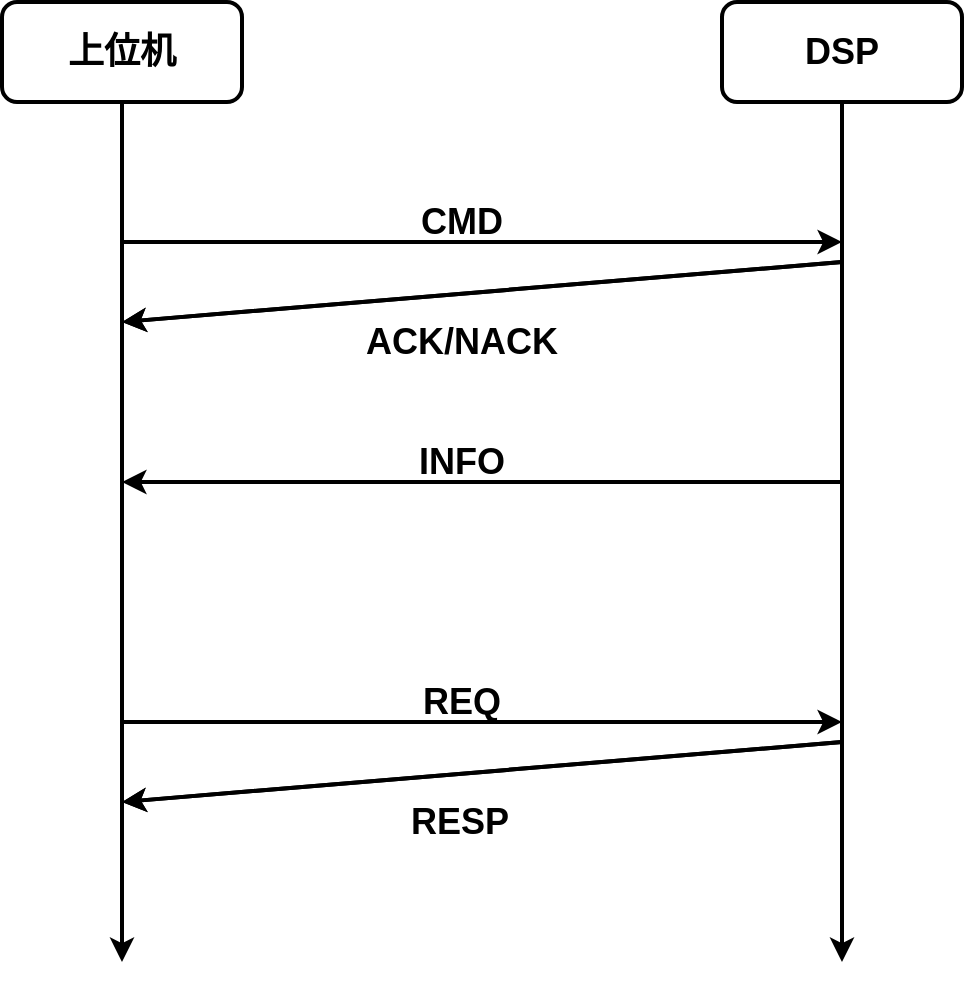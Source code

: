 <mxfile version="14.2.7" type="github" pages="6">
  <diagram id="d8l00uiHQtOS9tGdw6t3" name="USART">
    <mxGraphModel dx="1115" dy="752" grid="1" gridSize="10" guides="1" tooltips="1" connect="1" arrows="1" fold="1" page="1" pageScale="1" pageWidth="827" pageHeight="1169" math="0" shadow="0">
      <root>
        <mxCell id="0" />
        <mxCell id="1" parent="0" />
        <mxCell id="1lrp6incX57p_t-rB5LA-7" value="" style="edgeStyle=orthogonalEdgeStyle;rounded=0;orthogonalLoop=1;jettySize=auto;html=1;strokeWidth=2;" parent="1" source="1lrp6incX57p_t-rB5LA-1" edge="1">
          <mxGeometry relative="1" as="geometry">
            <mxPoint x="220" y="800" as="targetPoint" />
          </mxGeometry>
        </mxCell>
        <mxCell id="1lrp6incX57p_t-rB5LA-9" value="" style="edgeStyle=orthogonalEdgeStyle;rounded=0;orthogonalLoop=1;jettySize=auto;html=1;strokeWidth=2;" parent="1" source="1lrp6incX57p_t-rB5LA-5" edge="1">
          <mxGeometry relative="1" as="geometry">
            <mxPoint x="580" y="800" as="targetPoint" />
          </mxGeometry>
        </mxCell>
        <mxCell id="1lrp6incX57p_t-rB5LA-5" value="&lt;span style=&quot;font-size: 18px&quot;&gt;&lt;b&gt;DSP&lt;/b&gt;&lt;/span&gt;" style="rounded=1;whiteSpace=wrap;html=1;strokeWidth=2;" parent="1" vertex="1">
          <mxGeometry x="520" y="320" width="120" height="50" as="geometry" />
        </mxCell>
        <mxCell id="1lrp6incX57p_t-rB5LA-1" value="&lt;font style=&quot;font-size: 18px&quot;&gt;&lt;b&gt;上位机&lt;/b&gt;&lt;/font&gt;" style="rounded=1;whiteSpace=wrap;html=1;strokeWidth=2;" parent="1" vertex="1">
          <mxGeometry x="160" y="320" width="120" height="50" as="geometry" />
        </mxCell>
        <mxCell id="1lrp6incX57p_t-rB5LA-10" value="" style="endArrow=classic;html=1;strokeWidth=2;" parent="1" edge="1">
          <mxGeometry width="50" height="50" relative="1" as="geometry">
            <mxPoint x="220" y="440" as="sourcePoint" />
            <mxPoint x="580" y="440" as="targetPoint" />
          </mxGeometry>
        </mxCell>
        <mxCell id="1lrp6incX57p_t-rB5LA-11" value="CMD" style="text;html=1;strokeColor=none;fillColor=none;align=center;verticalAlign=middle;whiteSpace=wrap;rounded=0;fontSize=18;fontStyle=1" parent="1" vertex="1">
          <mxGeometry x="330" y="420" width="120" height="20" as="geometry" />
        </mxCell>
        <mxCell id="1lrp6incX57p_t-rB5LA-12" value="" style="endArrow=classic;html=1;strokeWidth=2;" parent="1" edge="1">
          <mxGeometry width="50" height="50" relative="1" as="geometry">
            <mxPoint x="580" y="450" as="sourcePoint" />
            <mxPoint x="220" y="480" as="targetPoint" />
          </mxGeometry>
        </mxCell>
        <mxCell id="1lrp6incX57p_t-rB5LA-13" value="ACK/NACK" style="text;html=1;strokeColor=none;fillColor=none;align=center;verticalAlign=middle;whiteSpace=wrap;rounded=0;fontSize=18;fontStyle=1" parent="1" vertex="1">
          <mxGeometry x="330" y="480" width="120" height="20" as="geometry" />
        </mxCell>
        <mxCell id="1lrp6incX57p_t-rB5LA-14" value="" style="endArrow=classic;html=1;strokeWidth=2;" parent="1" edge="1">
          <mxGeometry width="50" height="50" relative="1" as="geometry">
            <mxPoint x="580" y="560" as="sourcePoint" />
            <mxPoint x="220" y="560" as="targetPoint" />
          </mxGeometry>
        </mxCell>
        <mxCell id="1lrp6incX57p_t-rB5LA-15" value="" style="endArrow=classic;html=1;strokeWidth=2;" parent="1" edge="1">
          <mxGeometry width="50" height="50" relative="1" as="geometry">
            <mxPoint x="580" y="450" as="sourcePoint" />
            <mxPoint x="220" y="480" as="targetPoint" />
          </mxGeometry>
        </mxCell>
        <mxCell id="1lrp6incX57p_t-rB5LA-16" value="INFO" style="text;html=1;strokeColor=none;fillColor=none;align=center;verticalAlign=middle;whiteSpace=wrap;rounded=0;fontSize=18;fontStyle=1" parent="1" vertex="1">
          <mxGeometry x="330" y="540" width="120" height="20" as="geometry" />
        </mxCell>
        <mxCell id="1lrp6incX57p_t-rB5LA-17" value="" style="endArrow=classic;html=1;strokeWidth=2;" parent="1" edge="1">
          <mxGeometry width="50" height="50" relative="1" as="geometry">
            <mxPoint x="220" y="680" as="sourcePoint" />
            <mxPoint x="580" y="680" as="targetPoint" />
          </mxGeometry>
        </mxCell>
        <mxCell id="1lrp6incX57p_t-rB5LA-18" value="REQ" style="text;html=1;strokeColor=none;fillColor=none;align=center;verticalAlign=middle;whiteSpace=wrap;rounded=0;fontSize=18;fontStyle=1" parent="1" vertex="1">
          <mxGeometry x="330" y="660" width="120" height="20" as="geometry" />
        </mxCell>
        <mxCell id="1lrp6incX57p_t-rB5LA-19" value="" style="endArrow=classic;html=1;strokeWidth=2;" parent="1" edge="1">
          <mxGeometry width="50" height="50" relative="1" as="geometry">
            <mxPoint x="580" y="690" as="sourcePoint" />
            <mxPoint x="220" y="720" as="targetPoint" />
          </mxGeometry>
        </mxCell>
        <mxCell id="1lrp6incX57p_t-rB5LA-20" value="RESP" style="text;html=1;strokeColor=none;fillColor=none;align=center;verticalAlign=middle;whiteSpace=wrap;rounded=0;fontSize=18;fontStyle=1" parent="1" vertex="1">
          <mxGeometry x="329" y="720" width="120" height="20" as="geometry" />
        </mxCell>
        <mxCell id="1lrp6incX57p_t-rB5LA-21" value="" style="endArrow=classic;html=1;strokeWidth=2;" parent="1" edge="1">
          <mxGeometry width="50" height="50" relative="1" as="geometry">
            <mxPoint x="580" y="690" as="sourcePoint" />
            <mxPoint x="220" y="720" as="targetPoint" />
          </mxGeometry>
        </mxCell>
      </root>
    </mxGraphModel>
  </diagram>
  <diagram id="uB0eoChKlG8_a2nybtf9" name="AES-128">
    <mxGraphModel dx="929" dy="627" grid="1" gridSize="10" guides="1" tooltips="1" connect="1" arrows="1" fold="1" page="1" pageScale="1" pageWidth="1169" pageHeight="827" math="0" shadow="0">
      <root>
        <mxCell id="XtpoNEnzLTLve9glvuTX-0" />
        <mxCell id="XtpoNEnzLTLve9glvuTX-1" parent="XtpoNEnzLTLve9glvuTX-0" />
        <mxCell id="irNtUXnrF6-HoIE5s3nc-3" value="" style="outlineConnect=0;fontColor=#232F3E;gradientColor=none;fillColor=#232F3E;strokeColor=none;dashed=0;verticalLabelPosition=bottom;verticalAlign=top;align=center;html=1;fontSize=12;fontStyle=0;aspect=fixed;pointerEvents=1;shape=mxgraph.aws4.internet;" parent="XtpoNEnzLTLve9glvuTX-1" vertex="1">
          <mxGeometry x="390" y="230" width="78" height="48" as="geometry" />
        </mxCell>
        <mxCell id="irNtUXnrF6-HoIE5s3nc-5" value="" style="edgeStyle=orthogonalEdgeStyle;html=1;endArrow=open;elbow=vertical;startArrow=open;startFill=0;endFill=0;strokeColor=#545B64;rounded=0;strokeWidth=3;" parent="XtpoNEnzLTLve9glvuTX-1" edge="1">
          <mxGeometry width="100" relative="1" as="geometry">
            <mxPoint x="320" y="416" as="sourcePoint" />
            <mxPoint x="710" y="416" as="targetPoint" />
          </mxGeometry>
        </mxCell>
        <mxCell id="R_vLxX2UbocM7xqHj_G3-1" value="USART" style="edgeLabel;html=1;align=center;verticalAlign=middle;resizable=0;points=[];fontStyle=1" vertex="1" connectable="0" parent="irNtUXnrF6-HoIE5s3nc-5">
          <mxGeometry x="-0.061" y="2" relative="1" as="geometry">
            <mxPoint x="-13" as="offset" />
          </mxGeometry>
        </mxCell>
        <mxCell id="irNtUXnrF6-HoIE5s3nc-9" value="" style="pointerEvents=1;shadow=0;dashed=0;html=1;strokeColor=none;fillColor=#434445;aspect=fixed;labelPosition=center;verticalLabelPosition=bottom;verticalAlign=top;align=center;outlineConnect=0;shape=mxgraph.vvd.cpu;" parent="XtpoNEnzLTLve9glvuTX-1" vertex="1">
          <mxGeometry x="730" y="376.5" width="80" height="80" as="geometry" />
        </mxCell>
        <mxCell id="irNtUXnrF6-HoIE5s3nc-15" value="" style="pointerEvents=1;shadow=0;dashed=0;html=1;strokeColor=none;fillColor=#434445;aspect=fixed;labelPosition=center;verticalLabelPosition=bottom;verticalAlign=top;align=center;outlineConnect=0;shape=mxgraph.vvd.phone;" parent="XtpoNEnzLTLve9glvuTX-1" vertex="1">
          <mxGeometry x="600" y="230" width="29.5" height="50" as="geometry" />
        </mxCell>
        <mxCell id="irNtUXnrF6-HoIE5s3nc-16" value="" style="pointerEvents=1;shadow=0;dashed=0;html=1;strokeColor=none;fillColor=#434445;aspect=fixed;labelPosition=center;verticalLabelPosition=bottom;verticalAlign=top;align=center;outlineConnect=0;shape=mxgraph.vvd.storage;" parent="XtpoNEnzLTLve9glvuTX-1" vertex="1">
          <mxGeometry x="980" y="391.5" width="37.5" height="50" as="geometry" />
        </mxCell>
        <mxCell id="irNtUXnrF6-HoIE5s3nc-17" value="" style="pointerEvents=1;shadow=0;dashed=0;html=1;strokeColor=none;fillColor=#434445;aspect=fixed;labelPosition=center;verticalLabelPosition=bottom;verticalAlign=top;align=center;outlineConnect=0;shape=mxgraph.vvd.monitor;strokeWidth=2;" parent="XtpoNEnzLTLve9glvuTX-1" vertex="1">
          <mxGeometry x="200" y="397.02" width="100" height="93" as="geometry" />
        </mxCell>
        <mxCell id="irNtUXnrF6-HoIE5s3nc-18" value="" style="edgeStyle=orthogonalEdgeStyle;html=1;endArrow=openThin;elbow=vertical;startArrow=openThin;startFill=0;endFill=0;strokeColor=#545B64;rounded=0;strokeWidth=3;" parent="XtpoNEnzLTLve9glvuTX-1" edge="1">
          <mxGeometry width="100" relative="1" as="geometry">
            <mxPoint x="837" y="416" as="sourcePoint" />
            <mxPoint x="957" y="416" as="targetPoint" />
            <Array as="points">
              <mxPoint x="857" y="416" />
              <mxPoint x="857" y="416" />
            </Array>
          </mxGeometry>
        </mxCell>
        <mxCell id="R_vLxX2UbocM7xqHj_G3-2" value="&lt;b&gt;SPI&lt;/b&gt;" style="edgeLabel;html=1;align=center;verticalAlign=middle;resizable=0;points=[];" vertex="1" connectable="0" parent="irNtUXnrF6-HoIE5s3nc-18">
          <mxGeometry x="-0.205" y="-1" relative="1" as="geometry">
            <mxPoint x="15.57" y="-0.5" as="offset" />
          </mxGeometry>
        </mxCell>
        <mxCell id="irNtUXnrF6-HoIE5s3nc-25" value="" style="endArrow=classic;html=1;strokeWidth=3;dashed=1;" parent="XtpoNEnzLTLve9glvuTX-1" edge="1">
          <mxGeometry width="50" height="50" relative="1" as="geometry">
            <mxPoint x="280" y="360" as="sourcePoint" />
            <mxPoint x="360" y="280" as="targetPoint" />
          </mxGeometry>
        </mxCell>
        <mxCell id="irNtUXnrF6-HoIE5s3nc-26" value="" style="endArrow=classic;html=1;strokeWidth=3;dashed=1;" parent="XtpoNEnzLTLve9glvuTX-1" edge="1">
          <mxGeometry width="50" height="50" relative="1" as="geometry">
            <mxPoint x="488" y="254.5" as="sourcePoint" />
            <mxPoint x="580" y="255" as="targetPoint" />
            <Array as="points">
              <mxPoint x="528" y="254.5" />
            </Array>
          </mxGeometry>
        </mxCell>
        <mxCell id="BTcHhlF0HG6tB9kw8Ztz-0" value="" style="endArrow=classic;html=1;strokeWidth=3;dashed=1;dashPattern=1 2;" parent="XtpoNEnzLTLve9glvuTX-1" edge="1">
          <mxGeometry width="50" height="50" relative="1" as="geometry">
            <mxPoint x="650" y="278" as="sourcePoint" />
            <mxPoint x="730" y="358" as="targetPoint" />
          </mxGeometry>
        </mxCell>
        <mxCell id="R_vLxX2UbocM7xqHj_G3-0" value="&lt;b&gt;BLE&lt;/b&gt;" style="edgeLabel;html=1;align=center;verticalAlign=middle;resizable=0;points=[];" vertex="1" connectable="0" parent="BTcHhlF0HG6tB9kw8Ztz-0">
          <mxGeometry x="-0.223" y="-1" relative="1" as="geometry">
            <mxPoint as="offset" />
          </mxGeometry>
        </mxCell>
        <mxCell id="BTcHhlF0HG6tB9kw8Ztz-1" value="电脑" style="text;html=1;strokeColor=none;fillColor=none;align=center;verticalAlign=middle;whiteSpace=wrap;rounded=0;fontSize=18;fontStyle=1" parent="XtpoNEnzLTLve9glvuTX-1" vertex="1">
          <mxGeometry x="230" y="520" width="40" height="20" as="geometry" />
        </mxCell>
        <mxCell id="BTcHhlF0HG6tB9kw8Ztz-2" value="DSP处理器" style="text;html=1;strokeColor=none;fillColor=none;align=center;verticalAlign=middle;whiteSpace=wrap;rounded=0;fontSize=18;fontStyle=1" parent="XtpoNEnzLTLve9glvuTX-1" vertex="1">
          <mxGeometry x="715" y="480" width="110" height="20" as="geometry" />
        </mxCell>
        <mxCell id="BTcHhlF0HG6tB9kw8Ztz-3" value="存储器" style="text;html=1;strokeColor=none;fillColor=none;align=center;verticalAlign=middle;whiteSpace=wrap;rounded=0;fontSize=18;fontStyle=1" parent="XtpoNEnzLTLve9glvuTX-1" vertex="1">
          <mxGeometry x="970" y="476.89" width="70" height="20" as="geometry" />
        </mxCell>
        <mxCell id="BTcHhlF0HG6tB9kw8Ztz-4" value="移动设备" style="text;html=1;strokeColor=none;fillColor=none;align=center;verticalAlign=middle;whiteSpace=wrap;rounded=0;fontSize=18;fontStyle=1" parent="XtpoNEnzLTLve9glvuTX-1" vertex="1">
          <mxGeometry x="564.63" y="300.84" width="100.25" height="20" as="geometry" />
        </mxCell>
        <mxCell id="BTcHhlF0HG6tB9kw8Ztz-5" value="服务器" style="text;html=1;strokeColor=none;fillColor=none;align=center;verticalAlign=middle;whiteSpace=wrap;rounded=0;fontSize=18;fontStyle=1" parent="XtpoNEnzLTLve9glvuTX-1" vertex="1">
          <mxGeometry x="378.88" y="300.84" width="100.25" height="20" as="geometry" />
        </mxCell>
      </root>
    </mxGraphModel>
  </diagram>
  <diagram id="Euts3l9N-BbqJIftRu5f" name="Updata_1">
    <mxGraphModel dx="1942" dy="751" grid="1" gridSize="10" guides="1" tooltips="1" connect="1" arrows="1" fold="1" page="1" pageScale="1" pageWidth="827" pageHeight="1169" math="0" shadow="0">
      <root>
        <mxCell id="hb4GJJWc2kfYbuBZwpcb-0" />
        <mxCell id="hb4GJJWc2kfYbuBZwpcb-1" parent="hb4GJJWc2kfYbuBZwpcb-0" />
        <mxCell id="m0pYkQwwo8MMWGlXTu1d-0" value="" style="edgeStyle=orthogonalEdgeStyle;rounded=0;orthogonalLoop=1;jettySize=auto;html=1;strokeWidth=2;" parent="hb4GJJWc2kfYbuBZwpcb-1" source="m0pYkQwwo8MMWGlXTu1d-3" edge="1">
          <mxGeometry relative="1" as="geometry">
            <mxPoint x="250" y="920" as="targetPoint" />
            <Array as="points">
              <mxPoint x="250" y="450" />
              <mxPoint x="250" y="450" />
            </Array>
          </mxGeometry>
        </mxCell>
        <mxCell id="m0pYkQwwo8MMWGlXTu1d-1" value="" style="edgeStyle=orthogonalEdgeStyle;rounded=0;orthogonalLoop=1;jettySize=auto;html=1;strokeWidth=2;" parent="hb4GJJWc2kfYbuBZwpcb-1" source="m0pYkQwwo8MMWGlXTu1d-2" edge="1">
          <mxGeometry relative="1" as="geometry">
            <mxPoint x="610" y="920" as="targetPoint" />
          </mxGeometry>
        </mxCell>
        <mxCell id="m0pYkQwwo8MMWGlXTu1d-2" value="&lt;span style=&quot;font-size: 18px&quot;&gt;&lt;b&gt;DSP&lt;/b&gt;&lt;/span&gt;" style="rounded=1;whiteSpace=wrap;html=1;strokeWidth=2;" parent="hb4GJJWc2kfYbuBZwpcb-1" vertex="1">
          <mxGeometry x="550" y="60" width="120" height="50" as="geometry" />
        </mxCell>
        <mxCell id="m0pYkQwwo8MMWGlXTu1d-3" value="&lt;font style=&quot;font-size: 18px&quot;&gt;&lt;b&gt;上位机&lt;/b&gt;&lt;/font&gt;" style="rounded=1;whiteSpace=wrap;html=1;strokeWidth=2;" parent="hb4GJJWc2kfYbuBZwpcb-1" vertex="1">
          <mxGeometry x="190" y="60" width="120" height="50" as="geometry" />
        </mxCell>
        <mxCell id="m0pYkQwwo8MMWGlXTu1d-4" value="" style="endArrow=classic;html=1;strokeWidth=2;" parent="hb4GJJWc2kfYbuBZwpcb-1" edge="1">
          <mxGeometry width="50" height="50" relative="1" as="geometry">
            <mxPoint x="250" y="320" as="sourcePoint" />
            <mxPoint x="610" y="320" as="targetPoint" />
          </mxGeometry>
        </mxCell>
        <mxCell id="m0pYkQwwo8MMWGlXTu1d-5" value="开始传输" style="text;html=1;strokeColor=none;fillColor=none;align=center;verticalAlign=middle;whiteSpace=wrap;rounded=0;fontSize=18;fontStyle=1" parent="hb4GJJWc2kfYbuBZwpcb-1" vertex="1">
          <mxGeometry x="360" y="300" width="120" height="20" as="geometry" />
        </mxCell>
        <mxCell id="m0pYkQwwo8MMWGlXTu1d-6" value="" style="endArrow=classic;html=1;strokeWidth=2;" parent="hb4GJJWc2kfYbuBZwpcb-1" edge="1">
          <mxGeometry width="50" height="50" relative="1" as="geometry">
            <mxPoint x="610" y="330" as="sourcePoint" />
            <mxPoint x="250" y="360" as="targetPoint" />
          </mxGeometry>
        </mxCell>
        <mxCell id="m0pYkQwwo8MMWGlXTu1d-7" value="ACK/NACK" style="text;html=1;strokeColor=none;fillColor=none;align=center;verticalAlign=middle;whiteSpace=wrap;rounded=0;fontSize=18;fontStyle=1" parent="hb4GJJWc2kfYbuBZwpcb-1" vertex="1">
          <mxGeometry x="360" y="360" width="120" height="20" as="geometry" />
        </mxCell>
        <mxCell id="m0pYkQwwo8MMWGlXTu1d-9" value="" style="endArrow=classic;html=1;strokeWidth=2;" parent="hb4GJJWc2kfYbuBZwpcb-1" edge="1">
          <mxGeometry width="50" height="50" relative="1" as="geometry">
            <mxPoint x="610" y="330" as="sourcePoint" />
            <mxPoint x="250" y="360" as="targetPoint" />
          </mxGeometry>
        </mxCell>
        <mxCell id="m0pYkQwwo8MMWGlXTu1d-11" value="" style="endArrow=classic;html=1;strokeWidth=2;" parent="hb4GJJWc2kfYbuBZwpcb-1" edge="1">
          <mxGeometry width="50" height="50" relative="1" as="geometry">
            <mxPoint x="250" y="760" as="sourcePoint" />
            <mxPoint x="610" y="760" as="targetPoint" />
          </mxGeometry>
        </mxCell>
        <mxCell id="m0pYkQwwo8MMWGlXTu1d-12" value="传输结束" style="text;html=1;strokeColor=none;fillColor=none;align=center;verticalAlign=middle;whiteSpace=wrap;rounded=0;fontSize=18;fontStyle=1" parent="hb4GJJWc2kfYbuBZwpcb-1" vertex="1">
          <mxGeometry x="360" y="740" width="120" height="20" as="geometry" />
        </mxCell>
        <mxCell id="m0pYkQwwo8MMWGlXTu1d-13" value="" style="endArrow=classic;html=1;strokeWidth=2;" parent="hb4GJJWc2kfYbuBZwpcb-1" edge="1">
          <mxGeometry width="50" height="50" relative="1" as="geometry">
            <mxPoint x="610" y="770" as="sourcePoint" />
            <mxPoint x="250" y="800" as="targetPoint" />
          </mxGeometry>
        </mxCell>
        <mxCell id="m0pYkQwwo8MMWGlXTu1d-15" value="" style="endArrow=classic;html=1;strokeWidth=2;" parent="hb4GJJWc2kfYbuBZwpcb-1" edge="1">
          <mxGeometry width="50" height="50" relative="1" as="geometry">
            <mxPoint x="610" y="770" as="sourcePoint" />
            <mxPoint x="250" y="800" as="targetPoint" />
          </mxGeometry>
        </mxCell>
        <mxCell id="m0pYkQwwo8MMWGlXTu1d-16" value="" style="endArrow=classic;html=1;strokeWidth=2;" parent="hb4GJJWc2kfYbuBZwpcb-1" edge="1">
          <mxGeometry width="50" height="50" relative="1" as="geometry">
            <mxPoint x="250" y="440" as="sourcePoint" />
            <mxPoint x="610" y="440" as="targetPoint" />
          </mxGeometry>
        </mxCell>
        <mxCell id="m0pYkQwwo8MMWGlXTu1d-17" value="Block1" style="text;html=1;strokeColor=none;fillColor=none;align=center;verticalAlign=middle;whiteSpace=wrap;rounded=0;fontSize=18;fontStyle=1" parent="hb4GJJWc2kfYbuBZwpcb-1" vertex="1">
          <mxGeometry x="360" y="420" width="120" height="20" as="geometry" />
        </mxCell>
        <mxCell id="m0pYkQwwo8MMWGlXTu1d-18" value="" style="endArrow=classic;html=1;strokeWidth=2;" parent="hb4GJJWc2kfYbuBZwpcb-1" edge="1">
          <mxGeometry width="50" height="50" relative="1" as="geometry">
            <mxPoint x="610" y="450" as="sourcePoint" />
            <mxPoint x="250" y="480" as="targetPoint" />
          </mxGeometry>
        </mxCell>
        <mxCell id="m0pYkQwwo8MMWGlXTu1d-19" value="ACK/NACK" style="text;html=1;strokeColor=none;fillColor=none;align=center;verticalAlign=middle;whiteSpace=wrap;rounded=0;fontSize=18;fontStyle=1" parent="hb4GJJWc2kfYbuBZwpcb-1" vertex="1">
          <mxGeometry x="360" y="480" width="120" height="20" as="geometry" />
        </mxCell>
        <mxCell id="m0pYkQwwo8MMWGlXTu1d-20" value="" style="endArrow=classic;html=1;strokeWidth=2;" parent="hb4GJJWc2kfYbuBZwpcb-1" edge="1">
          <mxGeometry width="50" height="50" relative="1" as="geometry">
            <mxPoint x="610" y="450" as="sourcePoint" />
            <mxPoint x="250" y="480" as="targetPoint" />
          </mxGeometry>
        </mxCell>
        <mxCell id="m0pYkQwwo8MMWGlXTu1d-46" style="edgeStyle=orthogonalEdgeStyle;rounded=0;orthogonalLoop=1;jettySize=auto;html=1;entryX=0.5;entryY=0;entryDx=0;entryDy=0;strokeWidth=2;fontSize=18;dashed=1;" parent="hb4GJJWc2kfYbuBZwpcb-1" target="m0pYkQwwo8MMWGlXTu1d-25" edge="1">
          <mxGeometry relative="1" as="geometry">
            <mxPoint x="190" y="360" as="sourcePoint" />
          </mxGeometry>
        </mxCell>
        <mxCell id="X44RKAYqNa9kGk-GMXo9-10" style="edgeStyle=orthogonalEdgeStyle;rounded=0;orthogonalLoop=1;jettySize=auto;html=1;entryX=0.5;entryY=0;entryDx=0;entryDy=0;dashed=1;strokeWidth=2;fontSize=15;" parent="hb4GJJWc2kfYbuBZwpcb-1" target="X44RKAYqNa9kGk-GMXo9-6" edge="1">
          <mxGeometry relative="1" as="geometry">
            <mxPoint x="190" y="210" as="sourcePoint" />
          </mxGeometry>
        </mxCell>
        <mxCell id="m0pYkQwwo8MMWGlXTu1d-21" value="读取文件" style="text;html=1;strokeColor=#6c8ebf;fillColor=#dae8fc;align=center;verticalAlign=middle;whiteSpace=wrap;rounded=0;fontSize=18;fontStyle=1" parent="hb4GJJWc2kfYbuBZwpcb-1" vertex="1">
          <mxGeometry x="130" y="140" width="120" height="20" as="geometry" />
        </mxCell>
        <mxCell id="m0pYkQwwo8MMWGlXTu1d-22" value="擦除存储区" style="text;html=1;strokeColor=#82b366;fillColor=#d5e8d4;align=center;verticalAlign=middle;whiteSpace=wrap;rounded=0;fontSize=18;fontStyle=1" parent="hb4GJJWc2kfYbuBZwpcb-1" vertex="1">
          <mxGeometry x="610" y="320" width="120" height="20" as="geometry" />
        </mxCell>
        <mxCell id="m0pYkQwwo8MMWGlXTu1d-24" style="edgeStyle=orthogonalEdgeStyle;rounded=0;orthogonalLoop=1;jettySize=auto;html=1;exitX=0.5;exitY=1;exitDx=0;exitDy=0;dashed=1;dashPattern=1 2;strokeWidth=3;fontSize=18;" parent="hb4GJJWc2kfYbuBZwpcb-1" source="m0pYkQwwo8MMWGlXTu1d-21" target="m0pYkQwwo8MMWGlXTu1d-21" edge="1">
          <mxGeometry relative="1" as="geometry" />
        </mxCell>
        <mxCell id="m0pYkQwwo8MMWGlXTu1d-47" style="edgeStyle=orthogonalEdgeStyle;rounded=0;orthogonalLoop=1;jettySize=auto;html=1;dashed=1;strokeWidth=2;fontSize=18;entryX=0.5;entryY=0;entryDx=0;entryDy=0;" parent="hb4GJJWc2kfYbuBZwpcb-1" target="m0pYkQwwo8MMWGlXTu1d-51" edge="1">
          <mxGeometry relative="1" as="geometry">
            <mxPoint x="190" y="480" as="sourcePoint" />
            <mxPoint x="190" y="530" as="targetPoint" />
          </mxGeometry>
        </mxCell>
        <mxCell id="m0pYkQwwo8MMWGlXTu1d-25" value="发送第一块" style="text;html=1;strokeColor=#6c8ebf;fillColor=#dae8fc;align=center;verticalAlign=middle;whiteSpace=wrap;rounded=0;fontSize=18;fontStyle=1" parent="hb4GJJWc2kfYbuBZwpcb-1" vertex="1">
          <mxGeometry x="130" y="420" width="120" height="20" as="geometry" />
        </mxCell>
        <mxCell id="m0pYkQwwo8MMWGlXTu1d-26" value="存储第一块" style="text;html=1;strokeColor=#82b366;fillColor=#d5e8d4;align=center;verticalAlign=middle;whiteSpace=wrap;rounded=0;fontSize=18;fontStyle=1" parent="hb4GJJWc2kfYbuBZwpcb-1" vertex="1">
          <mxGeometry x="610" y="440" width="120" height="20" as="geometry" />
        </mxCell>
        <mxCell id="m0pYkQwwo8MMWGlXTu1d-27" value="……" style="text;html=1;strokeColor=none;fillColor=none;align=center;verticalAlign=middle;whiteSpace=wrap;rounded=0;fontSize=18;fontStyle=1" parent="hb4GJJWc2kfYbuBZwpcb-1" vertex="1">
          <mxGeometry x="360" y="540" width="120" height="20" as="geometry" />
        </mxCell>
        <mxCell id="m0pYkQwwo8MMWGlXTu1d-35" value="" style="endArrow=classic;html=1;strokeWidth=2;" parent="hb4GJJWc2kfYbuBZwpcb-1" edge="1">
          <mxGeometry width="50" height="50" relative="1" as="geometry">
            <mxPoint x="250" y="640" as="sourcePoint" />
            <mxPoint x="610" y="640" as="targetPoint" />
          </mxGeometry>
        </mxCell>
        <mxCell id="m0pYkQwwo8MMWGlXTu1d-36" value="BlockN" style="text;html=1;strokeColor=none;fillColor=none;align=center;verticalAlign=middle;whiteSpace=wrap;rounded=0;fontSize=18;fontStyle=1" parent="hb4GJJWc2kfYbuBZwpcb-1" vertex="1">
          <mxGeometry x="360" y="620" width="120" height="20" as="geometry" />
        </mxCell>
        <mxCell id="m0pYkQwwo8MMWGlXTu1d-37" value="" style="endArrow=classic;html=1;strokeWidth=2;" parent="hb4GJJWc2kfYbuBZwpcb-1" edge="1">
          <mxGeometry width="50" height="50" relative="1" as="geometry">
            <mxPoint x="610" y="650" as="sourcePoint" />
            <mxPoint x="250" y="680" as="targetPoint" />
          </mxGeometry>
        </mxCell>
        <mxCell id="m0pYkQwwo8MMWGlXTu1d-38" value="ACK/NACK" style="text;html=1;strokeColor=none;fillColor=none;align=center;verticalAlign=middle;whiteSpace=wrap;rounded=0;fontSize=18;fontStyle=1" parent="hb4GJJWc2kfYbuBZwpcb-1" vertex="1">
          <mxGeometry x="360" y="680" width="120" height="20" as="geometry" />
        </mxCell>
        <mxCell id="m0pYkQwwo8MMWGlXTu1d-39" value="" style="endArrow=classic;html=1;strokeWidth=2;" parent="hb4GJJWc2kfYbuBZwpcb-1" edge="1">
          <mxGeometry width="50" height="50" relative="1" as="geometry">
            <mxPoint x="610" y="650" as="sourcePoint" />
            <mxPoint x="250" y="680" as="targetPoint" />
          </mxGeometry>
        </mxCell>
        <mxCell id="m0pYkQwwo8MMWGlXTu1d-40" value="发送第N块" style="text;html=1;strokeColor=#6c8ebf;fillColor=#dae8fc;align=center;verticalAlign=middle;whiteSpace=wrap;rounded=0;fontSize=18;fontStyle=1" parent="hb4GJJWc2kfYbuBZwpcb-1" vertex="1">
          <mxGeometry x="130" y="620" width="120" height="20" as="geometry" />
        </mxCell>
        <mxCell id="m0pYkQwwo8MMWGlXTu1d-41" value="存储第N块" style="text;html=1;strokeColor=#82b366;fillColor=#d5e8d4;align=center;verticalAlign=middle;whiteSpace=wrap;rounded=0;fontSize=18;fontStyle=1" parent="hb4GJJWc2kfYbuBZwpcb-1" vertex="1">
          <mxGeometry x="610" y="640" width="120" height="20" as="geometry" />
        </mxCell>
        <mxCell id="m0pYkQwwo8MMWGlXTu1d-42" value="ACK/NACK" style="text;html=1;strokeColor=none;fillColor=none;align=center;verticalAlign=middle;whiteSpace=wrap;rounded=0;fontSize=18;fontStyle=1" parent="hb4GJJWc2kfYbuBZwpcb-1" vertex="1">
          <mxGeometry x="360" y="800" width="120" height="20" as="geometry" />
        </mxCell>
        <mxCell id="m0pYkQwwo8MMWGlXTu1d-43" value="发送校验码" style="text;html=1;strokeColor=#6c8ebf;fillColor=#dae8fc;align=center;verticalAlign=middle;whiteSpace=wrap;rounded=0;fontSize=18;fontStyle=1" parent="hb4GJJWc2kfYbuBZwpcb-1" vertex="1">
          <mxGeometry x="130" y="740" width="120" height="20" as="geometry" />
        </mxCell>
        <mxCell id="m0pYkQwwo8MMWGlXTu1d-48" style="edgeStyle=orthogonalEdgeStyle;rounded=0;orthogonalLoop=1;jettySize=auto;html=1;entryX=0.5;entryY=0;entryDx=0;entryDy=0;dashed=1;strokeWidth=2;fontSize=18;" parent="hb4GJJWc2kfYbuBZwpcb-1" target="m0pYkQwwo8MMWGlXTu1d-43" edge="1">
          <mxGeometry relative="1" as="geometry">
            <mxPoint x="190" y="680" as="sourcePoint" />
          </mxGeometry>
        </mxCell>
        <mxCell id="m0pYkQwwo8MMWGlXTu1d-44" value="发送第N块" style="text;html=1;strokeColor=#6c8ebf;fillColor=#dae8fc;align=center;verticalAlign=middle;whiteSpace=wrap;rounded=0;fontSize=18;fontStyle=1" parent="hb4GJJWc2kfYbuBZwpcb-1" vertex="1">
          <mxGeometry x="130" y="620" width="120" height="20" as="geometry" />
        </mxCell>
        <mxCell id="m0pYkQwwo8MMWGlXTu1d-45" value="比较校验码" style="text;html=1;strokeColor=#82b366;fillColor=#d5e8d4;align=center;verticalAlign=middle;whiteSpace=wrap;rounded=0;fontSize=18;fontStyle=1" parent="hb4GJJWc2kfYbuBZwpcb-1" vertex="1">
          <mxGeometry x="610" y="760" width="120" height="20" as="geometry" />
        </mxCell>
        <mxCell id="m0pYkQwwo8MMWGlXTu1d-49" value="&lt;b&gt;完成&lt;/b&gt;" style="strokeWidth=2;html=1;shape=mxgraph.flowchart.terminator;whiteSpace=wrap;fontSize=18;" parent="hb4GJJWc2kfYbuBZwpcb-1" vertex="1">
          <mxGeometry x="205" y="920" width="90" height="40" as="geometry" />
        </mxCell>
        <mxCell id="m0pYkQwwo8MMWGlXTu1d-50" value="&lt;b&gt;执行文件&lt;/b&gt;" style="strokeWidth=2;html=1;shape=mxgraph.flowchart.terminator;whiteSpace=wrap;fontSize=18;" parent="hb4GJJWc2kfYbuBZwpcb-1" vertex="1">
          <mxGeometry x="565" y="920" width="90" height="40" as="geometry" />
        </mxCell>
        <mxCell id="m0pYkQwwo8MMWGlXTu1d-52" style="edgeStyle=orthogonalEdgeStyle;rounded=0;orthogonalLoop=1;jettySize=auto;html=1;entryX=0.5;entryY=0;entryDx=0;entryDy=0;dashed=1;strokeWidth=2;fontSize=18;" parent="hb4GJJWc2kfYbuBZwpcb-1" target="m0pYkQwwo8MMWGlXTu1d-44" edge="1">
          <mxGeometry relative="1" as="geometry">
            <mxPoint x="190" y="570" as="sourcePoint" />
          </mxGeometry>
        </mxCell>
        <mxCell id="m0pYkQwwo8MMWGlXTu1d-51" value="……" style="text;html=1;strokeColor=none;fillColor=none;align=center;verticalAlign=middle;whiteSpace=wrap;rounded=0;fontSize=18;fontStyle=1" parent="hb4GJJWc2kfYbuBZwpcb-1" vertex="1">
          <mxGeometry x="130" y="540" width="120" height="20" as="geometry" />
        </mxCell>
        <mxCell id="m0pYkQwwo8MMWGlXTu1d-54" value="" style="edgeStyle=elbowEdgeStyle;elbow=horizontal;endArrow=classic;html=1;dashed=1;strokeWidth=2;fontSize=18;dashPattern=1 4;entryX=0;entryY=0.5;entryDx=0;entryDy=0;" parent="hb4GJJWc2kfYbuBZwpcb-1" target="m0pYkQwwo8MMWGlXTu1d-21" edge="1">
          <mxGeometry width="50" height="50" relative="1" as="geometry">
            <mxPoint x="250" y="820" as="sourcePoint" />
            <mxPoint x="130" y="290" as="targetPoint" />
            <Array as="points">
              <mxPoint x="70" y="550" />
            </Array>
          </mxGeometry>
        </mxCell>
        <mxCell id="m0pYkQwwo8MMWGlXTu1d-55" value="" style="endArrow=classic;html=1;dashed=1;strokeWidth=2;fontSize=18;dashPattern=1 4;" parent="hb4GJJWc2kfYbuBZwpcb-1" edge="1">
          <mxGeometry width="50" height="50" relative="1" as="geometry">
            <mxPoint x="250" y="360" as="sourcePoint" />
            <mxPoint x="70" y="360" as="targetPoint" />
          </mxGeometry>
        </mxCell>
        <mxCell id="m0pYkQwwo8MMWGlXTu1d-56" value="" style="endArrow=classic;html=1;dashed=1;strokeWidth=2;fontSize=18;dashPattern=1 4;" parent="hb4GJJWc2kfYbuBZwpcb-1" edge="1">
          <mxGeometry width="50" height="50" relative="1" as="geometry">
            <mxPoint x="250" y="480" as="sourcePoint" />
            <mxPoint x="70" y="480" as="targetPoint" />
          </mxGeometry>
        </mxCell>
        <mxCell id="m0pYkQwwo8MMWGlXTu1d-57" value="" style="endArrow=classic;html=1;dashed=1;strokeWidth=2;fontSize=18;dashPattern=1 4;" parent="hb4GJJWc2kfYbuBZwpcb-1" edge="1">
          <mxGeometry width="50" height="50" relative="1" as="geometry">
            <mxPoint x="250" y="680" as="sourcePoint" />
            <mxPoint x="70" y="680" as="targetPoint" />
          </mxGeometry>
        </mxCell>
        <mxCell id="m0pYkQwwo8MMWGlXTu1d-58" value="NACK" style="text;html=1;strokeColor=none;fillColor=none;align=center;verticalAlign=middle;whiteSpace=wrap;rounded=0;fontSize=18;fontStyle=1" parent="hb4GJJWc2kfYbuBZwpcb-1" vertex="1">
          <mxGeometry x="-30" y="420" width="120" height="20" as="geometry" />
        </mxCell>
        <mxCell id="m0pYkQwwo8MMWGlXTu1d-59" value="ACK" style="text;html=1;strokeColor=none;fillColor=none;align=center;verticalAlign=middle;whiteSpace=wrap;rounded=0;fontSize=18;fontStyle=1" parent="hb4GJJWc2kfYbuBZwpcb-1" vertex="1">
          <mxGeometry x="100" y="380" width="120" height="20" as="geometry" />
        </mxCell>
        <mxCell id="m0pYkQwwo8MMWGlXTu1d-60" value="ACK" style="text;html=1;strokeColor=none;fillColor=none;align=center;verticalAlign=middle;whiteSpace=wrap;rounded=0;fontSize=18;fontStyle=1" parent="hb4GJJWc2kfYbuBZwpcb-1" vertex="1">
          <mxGeometry x="100" y="500" width="120" height="20" as="geometry" />
        </mxCell>
        <mxCell id="m0pYkQwwo8MMWGlXTu1d-61" value="ACK" style="text;html=1;strokeColor=none;fillColor=none;align=center;verticalAlign=middle;whiteSpace=wrap;rounded=0;fontSize=18;fontStyle=1" parent="hb4GJJWc2kfYbuBZwpcb-1" vertex="1">
          <mxGeometry x="100" y="700" width="120" height="20" as="geometry" />
        </mxCell>
        <mxCell id="X44RKAYqNa9kGk-GMXo9-0" value="" style="endArrow=classic;html=1;strokeWidth=2;" parent="hb4GJJWc2kfYbuBZwpcb-1" edge="1">
          <mxGeometry width="50" height="50" relative="1" as="geometry">
            <mxPoint x="250" y="160" as="sourcePoint" />
            <mxPoint x="610" y="160" as="targetPoint" />
          </mxGeometry>
        </mxCell>
        <mxCell id="X44RKAYqNa9kGk-GMXo9-1" value="传输密钥" style="text;html=1;strokeColor=none;fillColor=none;align=center;verticalAlign=middle;whiteSpace=wrap;rounded=0;fontSize=18;fontStyle=1" parent="hb4GJJWc2kfYbuBZwpcb-1" vertex="1">
          <mxGeometry x="360" y="140" width="120" height="20" as="geometry" />
        </mxCell>
        <mxCell id="X44RKAYqNa9kGk-GMXo9-2" value="" style="endArrow=classic;html=1;strokeWidth=2;" parent="hb4GJJWc2kfYbuBZwpcb-1" edge="1">
          <mxGeometry width="50" height="50" relative="1" as="geometry">
            <mxPoint x="610" y="170" as="sourcePoint" />
            <mxPoint x="250" y="200" as="targetPoint" />
          </mxGeometry>
        </mxCell>
        <mxCell id="X44RKAYqNa9kGk-GMXo9-3" value="ACK/NACK" style="text;html=1;strokeColor=none;fillColor=none;align=center;verticalAlign=middle;whiteSpace=wrap;rounded=0;fontSize=18;fontStyle=1" parent="hb4GJJWc2kfYbuBZwpcb-1" vertex="1">
          <mxGeometry x="360" y="200" width="120" height="20" as="geometry" />
        </mxCell>
        <mxCell id="X44RKAYqNa9kGk-GMXo9-4" value="" style="endArrow=classic;html=1;strokeWidth=2;" parent="hb4GJJWc2kfYbuBZwpcb-1" edge="1">
          <mxGeometry width="50" height="50" relative="1" as="geometry">
            <mxPoint x="610" y="170" as="sourcePoint" />
            <mxPoint x="250" y="200" as="targetPoint" />
          </mxGeometry>
        </mxCell>
        <mxCell id="X44RKAYqNa9kGk-GMXo9-5" value="保存密钥" style="text;html=1;strokeColor=#82b366;fillColor=#d5e8d4;align=center;verticalAlign=middle;whiteSpace=wrap;rounded=0;fontSize=18;fontStyle=1" parent="hb4GJJWc2kfYbuBZwpcb-1" vertex="1">
          <mxGeometry x="610" y="160" width="120" height="20" as="geometry" />
        </mxCell>
        <mxCell id="X44RKAYqNa9kGk-GMXo9-7" style="edgeStyle=orthogonalEdgeStyle;rounded=0;orthogonalLoop=1;jettySize=auto;html=1;exitX=0.5;exitY=1;exitDx=0;exitDy=0;dashed=1;dashPattern=1 4;strokeWidth=3;fontSize=15;" parent="hb4GJJWc2kfYbuBZwpcb-1" source="X44RKAYqNa9kGk-GMXo9-6" edge="1">
          <mxGeometry relative="1" as="geometry">
            <mxPoint x="190" y="350" as="targetPoint" />
          </mxGeometry>
        </mxCell>
        <mxCell id="X44RKAYqNa9kGk-GMXo9-6" value="拆分文件" style="text;html=1;strokeColor=#6c8ebf;fillColor=#dae8fc;align=center;verticalAlign=middle;whiteSpace=wrap;rounded=0;fontSize=18;fontStyle=1" parent="hb4GJJWc2kfYbuBZwpcb-1" vertex="1">
          <mxGeometry x="130" y="300" width="120" height="20" as="geometry" />
        </mxCell>
        <mxCell id="X44RKAYqNa9kGk-GMXo9-8" value="" style="endArrow=classic;html=1;dashed=1;strokeWidth=2;fontSize=18;dashPattern=1 4;" parent="hb4GJJWc2kfYbuBZwpcb-1" edge="1">
          <mxGeometry width="50" height="50" relative="1" as="geometry">
            <mxPoint x="260" y="200" as="sourcePoint" />
            <mxPoint x="80" y="200" as="targetPoint" />
          </mxGeometry>
        </mxCell>
        <mxCell id="X44RKAYqNa9kGk-GMXo9-9" value="ACK" style="text;html=1;strokeColor=none;fillColor=none;align=center;verticalAlign=middle;whiteSpace=wrap;rounded=0;fontSize=18;fontStyle=1" parent="hb4GJJWc2kfYbuBZwpcb-1" vertex="1">
          <mxGeometry x="110" y="220" width="120" height="20" as="geometry" />
        </mxCell>
      </root>
    </mxGraphModel>
  </diagram>
  <diagram id="_UtpCOvcHkXfpRtKDvLO" name="Encryption">
    <mxGraphModel dx="1115" dy="751" grid="1" gridSize="10" guides="1" tooltips="1" connect="1" arrows="1" fold="1" page="1" pageScale="1" pageWidth="827" pageHeight="1169" math="0" shadow="0">
      <root>
        <mxCell id="cCqIcw3u63AhmoWGjj3K-0" />
        <mxCell id="cCqIcw3u63AhmoWGjj3K-1" parent="cCqIcw3u63AhmoWGjj3K-0" />
        <mxCell id="cCqIcw3u63AhmoWGjj3K-2" value="" style="pointerEvents=1;shadow=0;dashed=0;html=1;strokeColor=none;fillColor=#434445;aspect=fixed;labelPosition=center;verticalLabelPosition=bottom;verticalAlign=top;align=center;outlineConnect=0;shape=mxgraph.vvd.document;fontSize=18;" parent="cCqIcw3u63AhmoWGjj3K-1" vertex="1">
          <mxGeometry x="260" y="357.2" width="50" height="68.49" as="geometry" />
        </mxCell>
        <mxCell id="NQVgwxNKfTNuUOplGtGU-0" value="" style="outlineConnect=0;fontColor=#232F3E;gradientColor=none;fillColor=#C7131F;strokeColor=none;dashed=0;verticalLabelPosition=bottom;verticalAlign=top;align=center;html=1;fontSize=12;fontStyle=0;aspect=fixed;pointerEvents=1;shape=mxgraph.aws4.encrypted_data;" parent="cCqIcw3u63AhmoWGjj3K-1" vertex="1">
          <mxGeometry x="570" y="362.79" width="50" height="62.9" as="geometry" />
        </mxCell>
        <mxCell id="NQVgwxNKfTNuUOplGtGU-3" value="" style="endArrow=classic;html=1;dashed=1;dashPattern=1 4;strokeWidth=3;fontSize=18;" parent="cCqIcw3u63AhmoWGjj3K-1" edge="1">
          <mxGeometry relative="1" as="geometry">
            <mxPoint x="330" y="390" as="sourcePoint" />
            <mxPoint x="560" y="390" as="targetPoint" />
            <Array as="points">
              <mxPoint x="410" y="390" />
            </Array>
          </mxGeometry>
        </mxCell>
        <mxCell id="NQVgwxNKfTNuUOplGtGU-4" value="加密" style="edgeLabel;resizable=0;html=1;align=center;verticalAlign=middle;fontSize=15;" parent="NQVgwxNKfTNuUOplGtGU-3" connectable="0" vertex="1">
          <mxGeometry relative="1" as="geometry" />
        </mxCell>
        <mxCell id="NQVgwxNKfTNuUOplGtGU-5" value="&lt;font style=&quot;font-size: 18px&quot;&gt;密钥&lt;/font&gt;" style="edgeLabel;resizable=0;html=1;align=left;verticalAlign=bottom;fontSize=16;" parent="NQVgwxNKfTNuUOplGtGU-3" connectable="0" vertex="1">
          <mxGeometry x="-1" relative="1" as="geometry" />
        </mxCell>
        <mxCell id="NQVgwxNKfTNuUOplGtGU-7" value="&lt;font style=&quot;font-size: 18px&quot;&gt;&lt;b&gt;参数文件&lt;/b&gt;&lt;/font&gt;" style="text;html=1;strokeColor=none;fillColor=none;align=center;verticalAlign=middle;whiteSpace=wrap;rounded=0;fontSize=15;" parent="cCqIcw3u63AhmoWGjj3K-1" vertex="1">
          <mxGeometry x="240" y="450" width="90" height="20" as="geometry" />
        </mxCell>
        <mxCell id="NQVgwxNKfTNuUOplGtGU-9" value="&lt;font style=&quot;font-size: 18px&quot;&gt;&lt;b&gt;调音加密文件&lt;/b&gt;&lt;/font&gt;" style="text;html=1;strokeColor=none;fillColor=none;align=center;verticalAlign=middle;whiteSpace=wrap;rounded=0;fontSize=15;" parent="cCqIcw3u63AhmoWGjj3K-1" vertex="1">
          <mxGeometry x="540" y="450" width="110" height="20" as="geometry" />
        </mxCell>
      </root>
    </mxGraphModel>
  </diagram>
  <diagram id="rZ48sUu7YCZBOoklAaK9" name="Load">
    <mxGraphModel dx="1115" dy="751" grid="1" gridSize="10" guides="1" tooltips="1" connect="1" arrows="1" fold="1" page="1" pageScale="1" pageWidth="827" pageHeight="1169" math="0" shadow="0">
      <root>
        <mxCell id="No_-fMkMk3570_ORQlDY-0" />
        <mxCell id="No_-fMkMk3570_ORQlDY-1" parent="No_-fMkMk3570_ORQlDY-0" />
        <mxCell id="No_-fMkMk3570_ORQlDY-2" value="" style="verticalLabelPosition=bottom;shadow=0;dashed=0;align=center;html=1;verticalAlign=top;strokeWidth=1;shape=mxgraph.mockup.misc.loading_circle_2;pointerEvents=1;fontSize=15;aspect=fixed;strokeColor=#B20000;fontColor=#ffffff;fillColor=#FF0000;" parent="No_-fMkMk3570_ORQlDY-1" vertex="1">
          <mxGeometry x="637" y="220" width="50" height="50" as="geometry" />
        </mxCell>
        <mxCell id="RHHYUjw_iTSmtffAVXEP-0" value="" style="pointerEvents=1;shadow=0;dashed=0;html=1;strokeColor=none;fillColor=#434445;aspect=fixed;labelPosition=center;verticalLabelPosition=bottom;verticalAlign=top;align=center;outlineConnect=0;shape=mxgraph.vvd.monitor;fontSize=15;" parent="No_-fMkMk3570_ORQlDY-1" vertex="1">
          <mxGeometry x="105" y="240" width="100" height="93" as="geometry" />
        </mxCell>
        <mxCell id="wpM9w01eFruSlDkYcBNT-1" value="" style="pointerEvents=1;shadow=0;dashed=0;html=1;strokeColor=none;fillColor=#434445;aspect=fixed;labelPosition=center;verticalLabelPosition=bottom;verticalAlign=top;align=center;outlineConnect=0;shape=mxgraph.vvd.storage;" parent="No_-fMkMk3570_ORQlDY-1" vertex="1">
          <mxGeometry x="746.25" y="255" width="37.5" height="50" as="geometry" />
        </mxCell>
        <mxCell id="wpM9w01eFruSlDkYcBNT-5" value="DSP处理器" style="text;html=1;strokeColor=none;fillColor=none;align=center;verticalAlign=middle;whiteSpace=wrap;rounded=0;fontSize=18;fontStyle=1" parent="No_-fMkMk3570_ORQlDY-1" vertex="1">
          <mxGeometry x="495" y="343" width="110" height="20" as="geometry" />
        </mxCell>
        <mxCell id="wpM9w01eFruSlDkYcBNT-6" value="存储器" style="text;html=1;strokeColor=none;fillColor=none;align=center;verticalAlign=middle;whiteSpace=wrap;rounded=0;fontSize=18;fontStyle=1" parent="No_-fMkMk3570_ORQlDY-1" vertex="1">
          <mxGeometry x="730" y="340" width="70" height="20" as="geometry" />
        </mxCell>
        <mxCell id="q-wndC3c243v4WTS_93Y-0" value="" style="pointerEvents=1;shadow=0;dashed=0;html=1;strokeColor=none;aspect=fixed;labelPosition=center;verticalLabelPosition=bottom;verticalAlign=top;align=center;outlineConnect=0;shape=mxgraph.vvd.cpu;fillColor=#FF0000;" parent="No_-fMkMk3570_ORQlDY-1" vertex="1">
          <mxGeometry x="510" y="240" width="80" height="80" as="geometry" />
        </mxCell>
        <mxCell id="GCBhw4-2VgyOfYD6NU6D-1" value="" style="pointerEvents=1;shadow=0;dashed=0;html=1;strokeColor=none;fillColor=#434445;aspect=fixed;labelPosition=center;verticalLabelPosition=bottom;verticalAlign=top;align=center;outlineConnect=0;shape=mxgraph.vvd.monitor;fontSize=15;" parent="No_-fMkMk3570_ORQlDY-1" vertex="1">
          <mxGeometry x="97.5" y="723" width="100" height="93" as="geometry" />
        </mxCell>
        <mxCell id="GCBhw4-2VgyOfYD6NU6D-3" value="DSP处理器" style="text;html=1;strokeColor=none;fillColor=none;align=center;verticalAlign=middle;whiteSpace=wrap;rounded=0;fontSize=18;fontStyle=1" parent="No_-fMkMk3570_ORQlDY-1" vertex="1">
          <mxGeometry x="480" y="826.5" width="110" height="20" as="geometry" />
        </mxCell>
        <mxCell id="GCBhw4-2VgyOfYD6NU6D-5" value="" style="pointerEvents=1;shadow=0;dashed=0;html=1;strokeColor=none;fillColor=#434445;aspect=fixed;labelPosition=center;verticalLabelPosition=bottom;verticalAlign=top;align=center;outlineConnect=0;shape=mxgraph.vvd.cpu;" parent="No_-fMkMk3570_ORQlDY-1" vertex="1">
          <mxGeometry x="497.5" y="723" width="80" height="80" as="geometry" />
        </mxCell>
        <mxCell id="GCBhw4-2VgyOfYD6NU6D-9" value="" style="edgeStyle=orthogonalEdgeStyle;html=1;endArrow=block;elbow=vertical;startArrow=none;endFill=1;strokeColor=#B20000;rounded=0;fontSize=15;strokeWidth=3;fillColor=#e51400;" parent="No_-fMkMk3570_ORQlDY-1" edge="1">
          <mxGeometry width="100" relative="1" as="geometry">
            <mxPoint x="480" y="279.5" as="sourcePoint" />
            <mxPoint x="240" y="279.5" as="targetPoint" />
          </mxGeometry>
        </mxCell>
        <mxCell id="GCBhw4-2VgyOfYD6NU6D-10" value="" style="edgeStyle=orthogonalEdgeStyle;html=1;endArrow=none;elbow=vertical;startArrow=block;startFill=1;strokeColor=#B20000;rounded=0;fontSize=15;strokeWidth=3;fillColor=#e51400;" parent="No_-fMkMk3570_ORQlDY-1" edge="1">
          <mxGeometry width="100" relative="1" as="geometry">
            <mxPoint x="620" y="279.5" as="sourcePoint" />
            <mxPoint x="720" y="279.5" as="targetPoint" />
          </mxGeometry>
        </mxCell>
        <mxCell id="GCBhw4-2VgyOfYD6NU6D-14" value="主机" style="text;html=1;strokeColor=none;fillColor=none;align=center;verticalAlign=middle;whiteSpace=wrap;rounded=0;fontSize=18;fontStyle=1" parent="No_-fMkMk3570_ORQlDY-1" vertex="1">
          <mxGeometry x="100" y="343" width="110" height="20" as="geometry" />
        </mxCell>
        <mxCell id="GCBhw4-2VgyOfYD6NU6D-15" value="&lt;font style=&quot;font-size: 18px&quot;&gt;&lt;b&gt;Loading...&lt;/b&gt;&lt;/font&gt;" style="text;html=1;strokeColor=none;fillColor=none;align=center;verticalAlign=middle;whiteSpace=wrap;rounded=0;fontSize=15;" parent="No_-fMkMk3570_ORQlDY-1" vertex="1">
          <mxGeometry x="663.75" y="300" width="40" height="20" as="geometry" />
        </mxCell>
        <mxCell id="GCBhw4-2VgyOfYD6NU6D-16" value="主机" style="text;html=1;strokeColor=none;fillColor=none;align=center;verticalAlign=middle;whiteSpace=wrap;rounded=0;fontSize=18;fontStyle=1" parent="No_-fMkMk3570_ORQlDY-1" vertex="1">
          <mxGeometry x="92.5" y="833" width="110" height="20" as="geometry" />
        </mxCell>
        <mxCell id="GCBhw4-2VgyOfYD6NU6D-17" value="&lt;font style=&quot;font-size: 18px&quot; color=&quot;#ff0000&quot;&gt;&lt;b&gt;I&#39;m busy...&lt;/b&gt;&lt;/font&gt;" style="text;html=1;strokeColor=none;fillColor=none;align=center;verticalAlign=middle;whiteSpace=wrap;rounded=0;fontSize=15;" parent="No_-fMkMk3570_ORQlDY-1" vertex="1">
          <mxGeometry x="310" y="300" width="100" height="20" as="geometry" />
        </mxCell>
        <mxCell id="GCBhw4-2VgyOfYD6NU6D-18" value="" style="edgeStyle=orthogonalEdgeStyle;html=1;endArrow=block;elbow=vertical;startArrow=block;startFill=1;endFill=1;strokeColor=#545B64;rounded=0;fontSize=15;strokeWidth=3;" parent="No_-fMkMk3570_ORQlDY-1" edge="1">
          <mxGeometry width="100" relative="1" as="geometry">
            <mxPoint x="237.5" y="763" as="sourcePoint" />
            <mxPoint x="477.5" y="763" as="targetPoint" />
          </mxGeometry>
        </mxCell>
        <mxCell id="GCBhw4-2VgyOfYD6NU6D-20" value="" style="html=1;shadow=0;dashed=0;align=center;verticalAlign=middle;shape=mxgraph.arrows2.arrow;dy=0.6;dx=40;direction=south;notch=0;strokeWidth=2;fontSize=15;" parent="No_-fMkMk3570_ORQlDY-1" vertex="1">
          <mxGeometry x="348.12" y="360" width="23.75" height="120" as="geometry" />
        </mxCell>
        <mxCell id="GCBhw4-2VgyOfYD6NU6D-24" value="&lt;span style=&quot;font-size: 18px&quot;&gt;&lt;b&gt;通信正常&lt;/b&gt;&lt;/span&gt;" style="text;html=1;strokeColor=none;fillColor=none;align=center;verticalAlign=middle;whiteSpace=wrap;rounded=0;fontSize=15;" parent="No_-fMkMk3570_ORQlDY-1" vertex="1">
          <mxGeometry x="297.5" y="778" width="100" height="20" as="geometry" />
        </mxCell>
        <mxCell id="GCBhw4-2VgyOfYD6NU6D-26" value="" style="pointerEvents=1;shadow=0;dashed=0;html=1;strokeColor=none;fillColor=#434445;aspect=fixed;labelPosition=center;verticalLabelPosition=bottom;verticalAlign=top;align=center;outlineConnect=0;shape=mxgraph.vvd.monitor;fontSize=15;" parent="No_-fMkMk3570_ORQlDY-1" vertex="1">
          <mxGeometry x="100" y="480" width="100" height="93" as="geometry" />
        </mxCell>
        <mxCell id="GCBhw4-2VgyOfYD6NU6D-27" value="" style="pointerEvents=1;shadow=0;dashed=0;html=1;strokeColor=none;fillColor=#434445;aspect=fixed;labelPosition=center;verticalLabelPosition=bottom;verticalAlign=top;align=center;outlineConnect=0;shape=mxgraph.vvd.storage;" parent="No_-fMkMk3570_ORQlDY-1" vertex="1">
          <mxGeometry x="708.75" y="495" width="37.5" height="50" as="geometry" />
        </mxCell>
        <mxCell id="GCBhw4-2VgyOfYD6NU6D-28" value="DSP处理器" style="text;html=1;strokeColor=none;fillColor=none;align=center;verticalAlign=middle;whiteSpace=wrap;rounded=0;fontSize=18;fontStyle=1" parent="No_-fMkMk3570_ORQlDY-1" vertex="1">
          <mxGeometry x="485" y="583" width="110" height="20" as="geometry" />
        </mxCell>
        <mxCell id="GCBhw4-2VgyOfYD6NU6D-29" value="存储器" style="text;html=1;strokeColor=none;fillColor=none;align=center;verticalAlign=middle;whiteSpace=wrap;rounded=0;fontSize=18;fontStyle=1" parent="No_-fMkMk3570_ORQlDY-1" vertex="1">
          <mxGeometry x="690" y="575" width="70" height="20" as="geometry" />
        </mxCell>
        <mxCell id="GCBhw4-2VgyOfYD6NU6D-31" value="" style="edgeStyle=orthogonalEdgeStyle;html=1;endArrow=block;elbow=vertical;startArrow=none;endFill=1;rounded=0;fontSize=15;strokeWidth=3;strokeColor=#2D7600;fillColor=#60a917;" parent="No_-fMkMk3570_ORQlDY-1" edge="1">
          <mxGeometry width="100" relative="1" as="geometry">
            <mxPoint x="480" y="523" as="sourcePoint" />
            <mxPoint x="240" y="523" as="targetPoint" />
          </mxGeometry>
        </mxCell>
        <mxCell id="GCBhw4-2VgyOfYD6NU6D-33" value="主机" style="text;html=1;strokeColor=none;fillColor=none;align=center;verticalAlign=middle;whiteSpace=wrap;rounded=0;fontSize=18;fontStyle=1" parent="No_-fMkMk3570_ORQlDY-1" vertex="1">
          <mxGeometry x="90" y="583" width="110" height="20" as="geometry" />
        </mxCell>
        <mxCell id="GCBhw4-2VgyOfYD6NU6D-35" value="&lt;font style=&quot;font-size: 18px&quot; color=&quot;#006600&quot;&gt;&lt;b&gt;I&#39;m ok&lt;/b&gt;&lt;/font&gt;" style="text;html=1;strokeColor=none;fillColor=none;align=center;verticalAlign=middle;whiteSpace=wrap;rounded=0;fontSize=15;" parent="No_-fMkMk3570_ORQlDY-1" vertex="1">
          <mxGeometry x="309.99" y="540" width="100" height="20" as="geometry" />
        </mxCell>
        <mxCell id="GCBhw4-2VgyOfYD6NU6D-36" value="" style="edgeStyle=orthogonalEdgeStyle;html=1;endArrow=block;elbow=vertical;startArrow=block;startFill=1;endFill=1;strokeColor=#545B64;rounded=0;fontSize=15;strokeWidth=3;" parent="No_-fMkMk3570_ORQlDY-1" edge="1">
          <mxGeometry width="100" relative="1" as="geometry">
            <mxPoint x="600" y="519.5" as="sourcePoint" />
            <mxPoint x="680" y="519.5" as="targetPoint" />
          </mxGeometry>
        </mxCell>
        <mxCell id="GCBhw4-2VgyOfYD6NU6D-37" value="" style="pointerEvents=1;shadow=0;dashed=0;html=1;strokeColor=none;fillColor=#434445;aspect=fixed;labelPosition=center;verticalLabelPosition=bottom;verticalAlign=top;align=center;outlineConnect=0;shape=mxgraph.vvd.cpu;" parent="No_-fMkMk3570_ORQlDY-1" vertex="1">
          <mxGeometry x="500" y="480" width="80" height="80" as="geometry" />
        </mxCell>
        <mxCell id="GCBhw4-2VgyOfYD6NU6D-38" value="" style="html=1;shadow=0;dashed=0;align=center;verticalAlign=middle;shape=mxgraph.arrows2.arrow;dy=0.6;dx=40;direction=south;notch=0;strokeWidth=2;fontSize=15;" parent="No_-fMkMk3570_ORQlDY-1" vertex="1">
          <mxGeometry x="348.12" y="603" width="23.75" height="120" as="geometry" />
        </mxCell>
      </root>
    </mxGraphModel>
  </diagram>
  <diagram id="260tMoInS36hZfMwH75R" name="第 6 页">
    <mxGraphModel dx="929" dy="626" grid="1" gridSize="10" guides="1" tooltips="1" connect="1" arrows="1" fold="1" page="1" pageScale="1" pageWidth="827" pageHeight="1169" math="0" shadow="0">
      <root>
        <mxCell id="QopnRDz0Bi1V4K2YW3ER-0" />
        <mxCell id="QopnRDz0Bi1V4K2YW3ER-1" parent="QopnRDz0Bi1V4K2YW3ER-0" />
        <mxCell id="QopnRDz0Bi1V4K2YW3ER-2" value="&lt;font style=&quot;font-size: 18px&quot;&gt;&lt;b&gt;STM32F103&lt;/b&gt;&lt;/font&gt;" style="rounded=0;whiteSpace=wrap;html=1;strokeWidth=3;" parent="QopnRDz0Bi1V4K2YW3ER-1" vertex="1">
          <mxGeometry x="320" y="240" width="200" height="400" as="geometry" />
        </mxCell>
        <mxCell id="QopnRDz0Bi1V4K2YW3ER-12" value="&lt;font style=&quot;font-size: 18px&quot;&gt;DSP&lt;/font&gt;" style="rounded=1;whiteSpace=wrap;html=1;strokeWidth=3;" parent="QopnRDz0Bi1V4K2YW3ER-1" vertex="1">
          <mxGeometry x="620" y="545" width="80" height="80" as="geometry" />
        </mxCell>
        <mxCell id="QopnRDz0Bi1V4K2YW3ER-18" value="" style="endArrow=classic;html=1;strokeWidth=3;startArrow=classic;startFill=1;" parent="QopnRDz0Bi1V4K2YW3ER-1" edge="1">
          <mxGeometry relative="1" as="geometry">
            <mxPoint x="520" y="600" as="sourcePoint" />
            <mxPoint x="620" y="600" as="targetPoint" />
          </mxGeometry>
        </mxCell>
        <mxCell id="QopnRDz0Bi1V4K2YW3ER-19" value="SPI" style="edgeLabel;resizable=0;html=1;align=center;verticalAlign=middle;" parent="QopnRDz0Bi1V4K2YW3ER-18" connectable="0" vertex="1">
          <mxGeometry relative="1" as="geometry" />
        </mxCell>
        <mxCell id="QopnRDz0Bi1V4K2YW3ER-20" value="" style="endArrow=classic;html=1;strokeWidth=3;startArrow=classic;startFill=1;entryX=0;entryY=0.5;entryDx=0;entryDy=0;" parent="QopnRDz0Bi1V4K2YW3ER-1" edge="1" target="0xvuDgGjd-OiQxvp_LA5-13">
          <mxGeometry relative="1" as="geometry">
            <mxPoint x="520" y="279.5" as="sourcePoint" />
            <mxPoint x="650" y="279.5" as="targetPoint" />
          </mxGeometry>
        </mxCell>
        <mxCell id="QopnRDz0Bi1V4K2YW3ER-21" value="I2C" style="edgeLabel;resizable=0;html=1;align=center;verticalAlign=middle;" parent="QopnRDz0Bi1V4K2YW3ER-20" connectable="0" vertex="1">
          <mxGeometry relative="1" as="geometry" />
        </mxCell>
        <mxCell id="QopnRDz0Bi1V4K2YW3ER-22" value="" style="endArrow=classic;html=1;strokeWidth=3;" parent="QopnRDz0Bi1V4K2YW3ER-1" edge="1">
          <mxGeometry relative="1" as="geometry">
            <mxPoint x="320" y="279.58" as="sourcePoint" />
            <mxPoint x="200" y="280" as="targetPoint" />
          </mxGeometry>
        </mxCell>
        <mxCell id="QopnRDz0Bi1V4K2YW3ER-23" value="GPIO" style="edgeLabel;resizable=0;html=1;align=center;verticalAlign=middle;" parent="QopnRDz0Bi1V4K2YW3ER-22" connectable="0" vertex="1">
          <mxGeometry relative="1" as="geometry" />
        </mxCell>
        <mxCell id="QopnRDz0Bi1V4K2YW3ER-28" value="" style="endArrow=classic;html=1;strokeWidth=3;" parent="QopnRDz0Bi1V4K2YW3ER-1" edge="1">
          <mxGeometry relative="1" as="geometry">
            <mxPoint x="200" y="410" as="sourcePoint" />
            <mxPoint x="320" y="410" as="targetPoint" />
          </mxGeometry>
        </mxCell>
        <mxCell id="QopnRDz0Bi1V4K2YW3ER-29" value="GPIO" style="edgeLabel;resizable=0;html=1;align=center;verticalAlign=middle;" parent="QopnRDz0Bi1V4K2YW3ER-28" connectable="0" vertex="1">
          <mxGeometry relative="1" as="geometry" />
        </mxCell>
        <mxCell id="QopnRDz0Bi1V4K2YW3ER-30" value="" style="endArrow=classic;html=1;strokeWidth=3;" parent="QopnRDz0Bi1V4K2YW3ER-1" edge="1">
          <mxGeometry relative="1" as="geometry">
            <mxPoint x="320" y="320.0" as="sourcePoint" />
            <mxPoint x="200" y="320" as="targetPoint" />
          </mxGeometry>
        </mxCell>
        <mxCell id="QopnRDz0Bi1V4K2YW3ER-31" value="GPIO" style="edgeLabel;resizable=0;html=1;align=center;verticalAlign=middle;" parent="QopnRDz0Bi1V4K2YW3ER-30" connectable="0" vertex="1">
          <mxGeometry relative="1" as="geometry" />
        </mxCell>
        <mxCell id="QopnRDz0Bi1V4K2YW3ER-32" value="" style="endArrow=classic;html=1;strokeWidth=3;" parent="QopnRDz0Bi1V4K2YW3ER-1" edge="1">
          <mxGeometry relative="1" as="geometry">
            <mxPoint x="320" y="360.0" as="sourcePoint" />
            <mxPoint x="200" y="360" as="targetPoint" />
          </mxGeometry>
        </mxCell>
        <mxCell id="QopnRDz0Bi1V4K2YW3ER-33" value="GPIO" style="edgeLabel;resizable=0;html=1;align=center;verticalAlign=middle;" parent="QopnRDz0Bi1V4K2YW3ER-32" connectable="0" vertex="1">
          <mxGeometry relative="1" as="geometry" />
        </mxCell>
        <mxCell id="QopnRDz0Bi1V4K2YW3ER-37" value="" style="endArrow=classic;html=1;strokeWidth=3;startArrow=classic;startFill=1;" parent="QopnRDz0Bi1V4K2YW3ER-1" edge="1">
          <mxGeometry relative="1" as="geometry">
            <mxPoint x="520" y="480" as="sourcePoint" />
            <mxPoint x="680" y="481" as="targetPoint" />
          </mxGeometry>
        </mxCell>
        <mxCell id="QopnRDz0Bi1V4K2YW3ER-38" value="UART" style="edgeLabel;resizable=0;html=1;align=center;verticalAlign=middle;" parent="QopnRDz0Bi1V4K2YW3ER-37" connectable="0" vertex="1">
          <mxGeometry relative="1" as="geometry" />
        </mxCell>
        <mxCell id="QopnRDz0Bi1V4K2YW3ER-39" value="" style="endArrow=classic;html=1;strokeWidth=3;" parent="QopnRDz0Bi1V4K2YW3ER-1" edge="1">
          <mxGeometry relative="1" as="geometry">
            <mxPoint x="320" y="500.0" as="sourcePoint" />
            <mxPoint x="200" y="500" as="targetPoint" />
          </mxGeometry>
        </mxCell>
        <mxCell id="QopnRDz0Bi1V4K2YW3ER-40" value="GPIO" style="edgeLabel;resizable=0;html=1;align=center;verticalAlign=middle;" parent="QopnRDz0Bi1V4K2YW3ER-39" connectable="0" vertex="1">
          <mxGeometry relative="1" as="geometry" />
        </mxCell>
        <mxCell id="QopnRDz0Bi1V4K2YW3ER-41" value="" style="endArrow=classic;html=1;strokeWidth=3;" parent="QopnRDz0Bi1V4K2YW3ER-1" edge="1">
          <mxGeometry relative="1" as="geometry">
            <mxPoint x="200" y="450" as="sourcePoint" />
            <mxPoint x="320" y="450.0" as="targetPoint" />
          </mxGeometry>
        </mxCell>
        <mxCell id="QopnRDz0Bi1V4K2YW3ER-42" value="GPIO" style="edgeLabel;resizable=0;html=1;align=center;verticalAlign=middle;" parent="QopnRDz0Bi1V4K2YW3ER-41" connectable="0" vertex="1">
          <mxGeometry relative="1" as="geometry" />
        </mxCell>
        <mxCell id="QopnRDz0Bi1V4K2YW3ER-47" value="" style="aspect=fixed;pointerEvents=1;shadow=0;dashed=0;html=1;strokeColor=none;labelPosition=center;verticalLabelPosition=bottom;verticalAlign=top;align=center;fillColor=#00188D;shape=mxgraph.mscae.enterprise.usb" parent="QopnRDz0Bi1V4K2YW3ER-1" vertex="1">
          <mxGeometry x="690" y="470" width="50" height="23" as="geometry" />
        </mxCell>
        <mxCell id="-udPfNBz3oDh-_-Y_oPV-0" value="" style="endArrow=classic;html=1;strokeWidth=3;entryX=0;entryY=0.25;entryDx=0;entryDy=0;startArrow=classic;startFill=1;" parent="QopnRDz0Bi1V4K2YW3ER-1" edge="1">
          <mxGeometry relative="1" as="geometry">
            <mxPoint x="160" y="600" as="sourcePoint" />
            <mxPoint x="320" y="600" as="targetPoint" />
          </mxGeometry>
        </mxCell>
        <mxCell id="-udPfNBz3oDh-_-Y_oPV-1" value="UART" style="edgeLabel;resizable=0;html=1;align=center;verticalAlign=middle;" parent="-udPfNBz3oDh-_-Y_oPV-0" connectable="0" vertex="1">
          <mxGeometry relative="1" as="geometry" />
        </mxCell>
        <mxCell id="-udPfNBz3oDh-_-Y_oPV-2" value="" style="endArrow=classic;html=1;strokeWidth=3;" parent="QopnRDz0Bi1V4K2YW3ER-1" edge="1">
          <mxGeometry relative="1" as="geometry">
            <mxPoint x="520" y="390.0" as="sourcePoint" />
            <mxPoint x="620" y="390.0" as="targetPoint" />
          </mxGeometry>
        </mxCell>
        <mxCell id="-udPfNBz3oDh-_-Y_oPV-3" value="GPIO" style="edgeLabel;resizable=0;html=1;align=center;verticalAlign=middle;" parent="-udPfNBz3oDh-_-Y_oPV-2" connectable="0" vertex="1">
          <mxGeometry relative="1" as="geometry">
            <mxPoint x="1" as="offset" />
          </mxGeometry>
        </mxCell>
        <mxCell id="0xvuDgGjd-OiQxvp_LA5-1" value="ACCorHOST" style="text;html=1;align=center;verticalAlign=middle;resizable=0;points=[];autosize=1;" vertex="1" parent="QopnRDz0Bi1V4K2YW3ER-1">
          <mxGeometry x="99" y="440" width="80" height="20" as="geometry" />
        </mxCell>
        <mxCell id="0xvuDgGjd-OiQxvp_LA5-2" value="" style="endArrow=classic;html=1;strokeWidth=3;" edge="1" parent="QopnRDz0Bi1V4K2YW3ER-1">
          <mxGeometry relative="1" as="geometry">
            <mxPoint x="620" y="360.0" as="sourcePoint" />
            <mxPoint x="520" y="360.0" as="targetPoint" />
          </mxGeometry>
        </mxCell>
        <mxCell id="0xvuDgGjd-OiQxvp_LA5-3" value="GPIO" style="edgeLabel;resizable=0;html=1;align=center;verticalAlign=middle;" connectable="0" vertex="1" parent="0xvuDgGjd-OiQxvp_LA5-2">
          <mxGeometry relative="1" as="geometry" />
        </mxCell>
        <mxCell id="0xvuDgGjd-OiQxvp_LA5-13" value="&lt;font style=&quot;font-size: 18px&quot;&gt;EEPROM&lt;/font&gt;" style="rounded=1;whiteSpace=wrap;html=1;strokeWidth=3;" vertex="1" parent="QopnRDz0Bi1V4K2YW3ER-1">
          <mxGeometry x="730" y="240" width="80" height="80" as="geometry" />
        </mxCell>
        <mxCell id="0xvuDgGjd-OiQxvp_LA5-15" style="edgeStyle=orthogonalEdgeStyle;rounded=0;orthogonalLoop=1;jettySize=auto;html=1;exitX=0.5;exitY=0;exitDx=0;exitDy=0;strokeWidth=3;entryX=0.5;entryY=0;entryDx=0;entryDy=0;" edge="1" parent="QopnRDz0Bi1V4K2YW3ER-1" target="0xvuDgGjd-OiQxvp_LA5-14">
          <mxGeometry relative="1" as="geometry">
            <mxPoint x="660" y="280" as="sourcePoint" />
          </mxGeometry>
        </mxCell>
        <mxCell id="0xvuDgGjd-OiQxvp_LA5-14" value="&lt;font style=&quot;font-size: 18px&quot;&gt;TAS6424&lt;br&gt;1~2&lt;br&gt;&lt;/font&gt;" style="rounded=1;whiteSpace=wrap;html=1;strokeWidth=3;" vertex="1" parent="QopnRDz0Bi1V4K2YW3ER-1">
          <mxGeometry x="620" y="340" width="80" height="80" as="geometry" />
        </mxCell>
        <mxCell id="0xvuDgGjd-OiQxvp_LA5-16" value="运放供电/&lt;br&gt;DSP供电" style="text;html=1;align=center;verticalAlign=middle;resizable=0;points=[];autosize=1;" vertex="1" parent="QopnRDz0Bi1V4K2YW3ER-1">
          <mxGeometry x="125" y="265" width="70" height="30" as="geometry" />
        </mxCell>
        <mxCell id="0xvuDgGjd-OiQxvp_LA5-17" value="5V供电" style="text;html=1;align=center;verticalAlign=middle;resizable=0;points=[];autosize=1;" vertex="1" parent="QopnRDz0Bi1V4K2YW3ER-1">
          <mxGeometry x="135" y="310" width="50" height="20" as="geometry" />
        </mxCell>
        <mxCell id="0xvuDgGjd-OiQxvp_LA5-21" value="" style="shape=image;html=1;verticalAlign=top;verticalLabelPosition=bottom;labelBackgroundColor=#ffffff;imageAspect=0;aspect=fixed;image=https://cdn2.iconfinder.com/data/icons/fatcow/32x32/led.png;strokeWidth=3;" vertex="1" parent="QopnRDz0Bi1V4K2YW3ER-1">
          <mxGeometry x="153" y="340" width="32" height="32" as="geometry" />
        </mxCell>
        <mxCell id="0xvuDgGjd-OiQxvp_LA5-34" value="" style="shape=image;html=1;verticalAlign=top;verticalLabelPosition=bottom;labelBackgroundColor=#ffffff;imageAspect=0;aspect=fixed;image=https://cdn4.iconfinder.com/data/icons/logos-and-brands/512/49_Bluetooth_logo_logos-128.png;strokeWidth=3;" vertex="1" parent="QopnRDz0Bi1V4K2YW3ER-1">
          <mxGeometry x="85" y="572" width="68" height="68" as="geometry" />
        </mxCell>
        <mxCell id="0xvuDgGjd-OiQxvp_LA5-36" value="车辆供电电源" style="text;html=1;align=center;verticalAlign=middle;resizable=0;points=[];autosize=1;" vertex="1" parent="QopnRDz0Bi1V4K2YW3ER-1">
          <mxGeometry x="99" y="400" width="90" height="20" as="geometry" />
        </mxCell>
        <mxCell id="0xvuDgGjd-OiQxvp_LA5-37" value="" style="endArrow=classic;html=1;strokeWidth=3;" edge="1" parent="QopnRDz0Bi1V4K2YW3ER-1">
          <mxGeometry relative="1" as="geometry">
            <mxPoint x="520" y="571.0" as="sourcePoint" />
            <mxPoint x="620" y="571" as="targetPoint" />
          </mxGeometry>
        </mxCell>
        <mxCell id="0xvuDgGjd-OiQxvp_LA5-38" value="GPIO" style="edgeLabel;resizable=0;html=1;align=center;verticalAlign=middle;" connectable="0" vertex="1" parent="0xvuDgGjd-OiQxvp_LA5-37">
          <mxGeometry relative="1" as="geometry" />
        </mxCell>
        <mxCell id="0xvuDgGjd-OiQxvp_LA5-39" value="" style="endArrow=classic;html=1;strokeWidth=3;" edge="1" parent="QopnRDz0Bi1V4K2YW3ER-1">
          <mxGeometry relative="1" as="geometry">
            <mxPoint x="320" y="530.0" as="sourcePoint" />
            <mxPoint x="200" y="530" as="targetPoint" />
          </mxGeometry>
        </mxCell>
        <mxCell id="0xvuDgGjd-OiQxvp_LA5-40" value="GPIO" style="edgeLabel;resizable=0;html=1;align=center;verticalAlign=middle;" connectable="0" vertex="1" parent="0xvuDgGjd-OiQxvp_LA5-39">
          <mxGeometry relative="1" as="geometry" />
        </mxCell>
        <mxCell id="0xvuDgGjd-OiQxvp_LA5-41" value="&lt;font style=&quot;font-size: 18px&quot;&gt;PA&lt;/font&gt;" style="rounded=1;whiteSpace=wrap;html=1;strokeWidth=3;" vertex="1" parent="QopnRDz0Bi1V4K2YW3ER-1">
          <mxGeometry x="120" y="480" width="80" height="80" as="geometry" />
        </mxCell>
      </root>
    </mxGraphModel>
  </diagram>
</mxfile>
